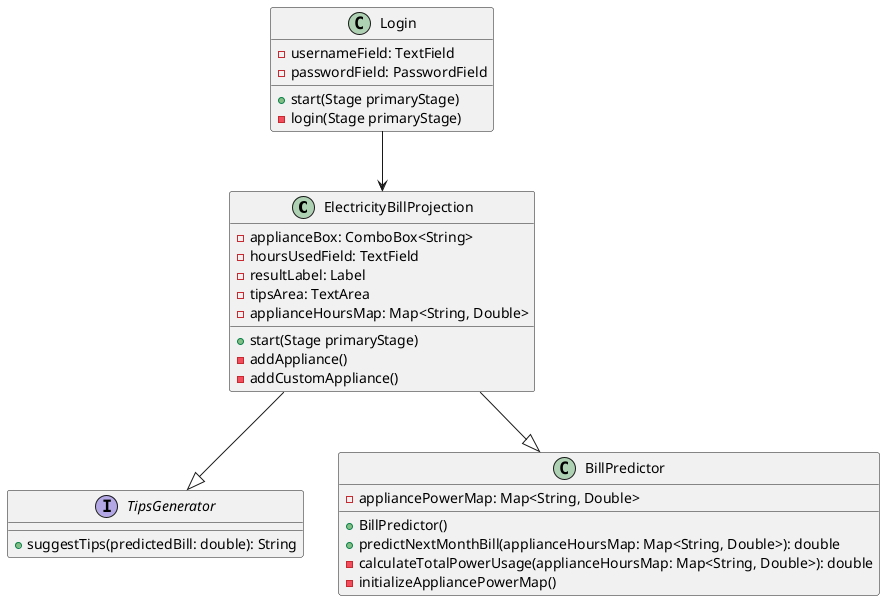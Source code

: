 @startuml

class ElectricityBillProjection {
  - applianceBox: ComboBox<String>
  - hoursUsedField: TextField
  - resultLabel: Label
  - tipsArea: TextArea
  - applianceHoursMap: Map<String, Double>
  + start(Stage primaryStage)
  - addAppliance()
  - addCustomAppliance()
}

class Login {
  - usernameField: TextField
  - passwordField: PasswordField
  + start(Stage primaryStage)
  - login(Stage primaryStage)
}

interface TipsGenerator {
  + suggestTips(predictedBill: double): String
}

class BillPredictor {
  - appliancePowerMap: Map<String, Double>
  + BillPredictor()
  + predictNextMonthBill(applianceHoursMap: Map<String, Double>): double
  - calculateTotalPowerUsage(applianceHoursMap: Map<String, Double>): double
  - initializeAppliancePowerMap()
}

Login --> ElectricityBillProjection
ElectricityBillProjection --|> TipsGenerator
ElectricityBillProjection --|> BillPredictor

@enduml
